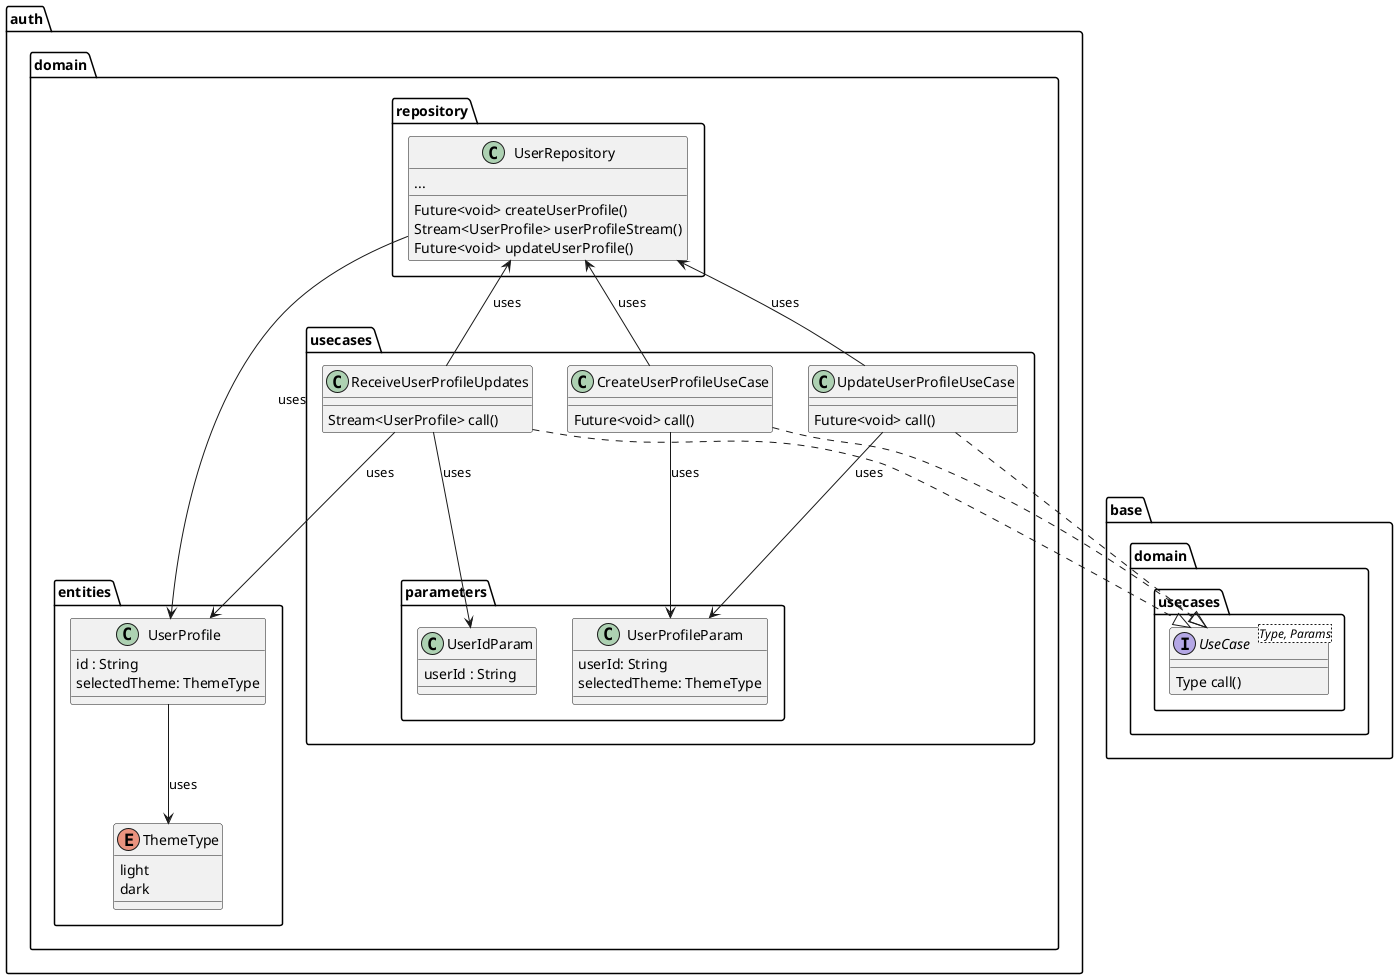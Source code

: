 @startuml user_profile_domain_class

package base.domain.usecases {
    interface UseCase<Type, Params> {
        Type call()
    }
}

package auth.domain {
    package entities {
        enum ThemeType {
            light
            dark
        }


        class UserProfile {
            id : String
            selectedTheme: ThemeType
        }
    }


    package repository {
        class UserRepository {
            ...
            Future<void> createUserProfile()
            Stream<UserProfile> userProfileStream()
            Future<void> updateUserProfile()
        }
    }


    package usecases {
        package parameters {
            class UserIdParam {
                userId : String
            }

            class UserProfileParam {
                userId: String
                selectedTheme: ThemeType
            }
        }

        class ReceiveUserProfileUpdates {
            Stream<UserProfile> call()
        }

        class CreateUserProfileUseCase {
            Future<void> call()
        }

        class UpdateUserProfileUseCase {
            Future<void> call()
        }
    }
}


UserProfile --> ThemeType : uses
UserRepository --> UserProfile : uses

ReceiveUserProfileUpdates ..|> UseCase
UpdateUserProfileUseCase ..|> UseCase
CreateUserProfileUseCase ..|> UseCase

ReceiveUserProfileUpdates --> UserIdParam : uses
ReceiveUserProfileUpdates --> UserProfile : uses

CreateUserProfileUseCase --> UserProfileParam : uses
UpdateUserProfileUseCase --> UserProfileParam : uses

ReceiveUserProfileUpdates -up-> UserRepository : uses
UpdateUserProfileUseCase -up-> UserRepository : uses
CreateUserProfileUseCase -up-> UserRepository : uses

@enduml
